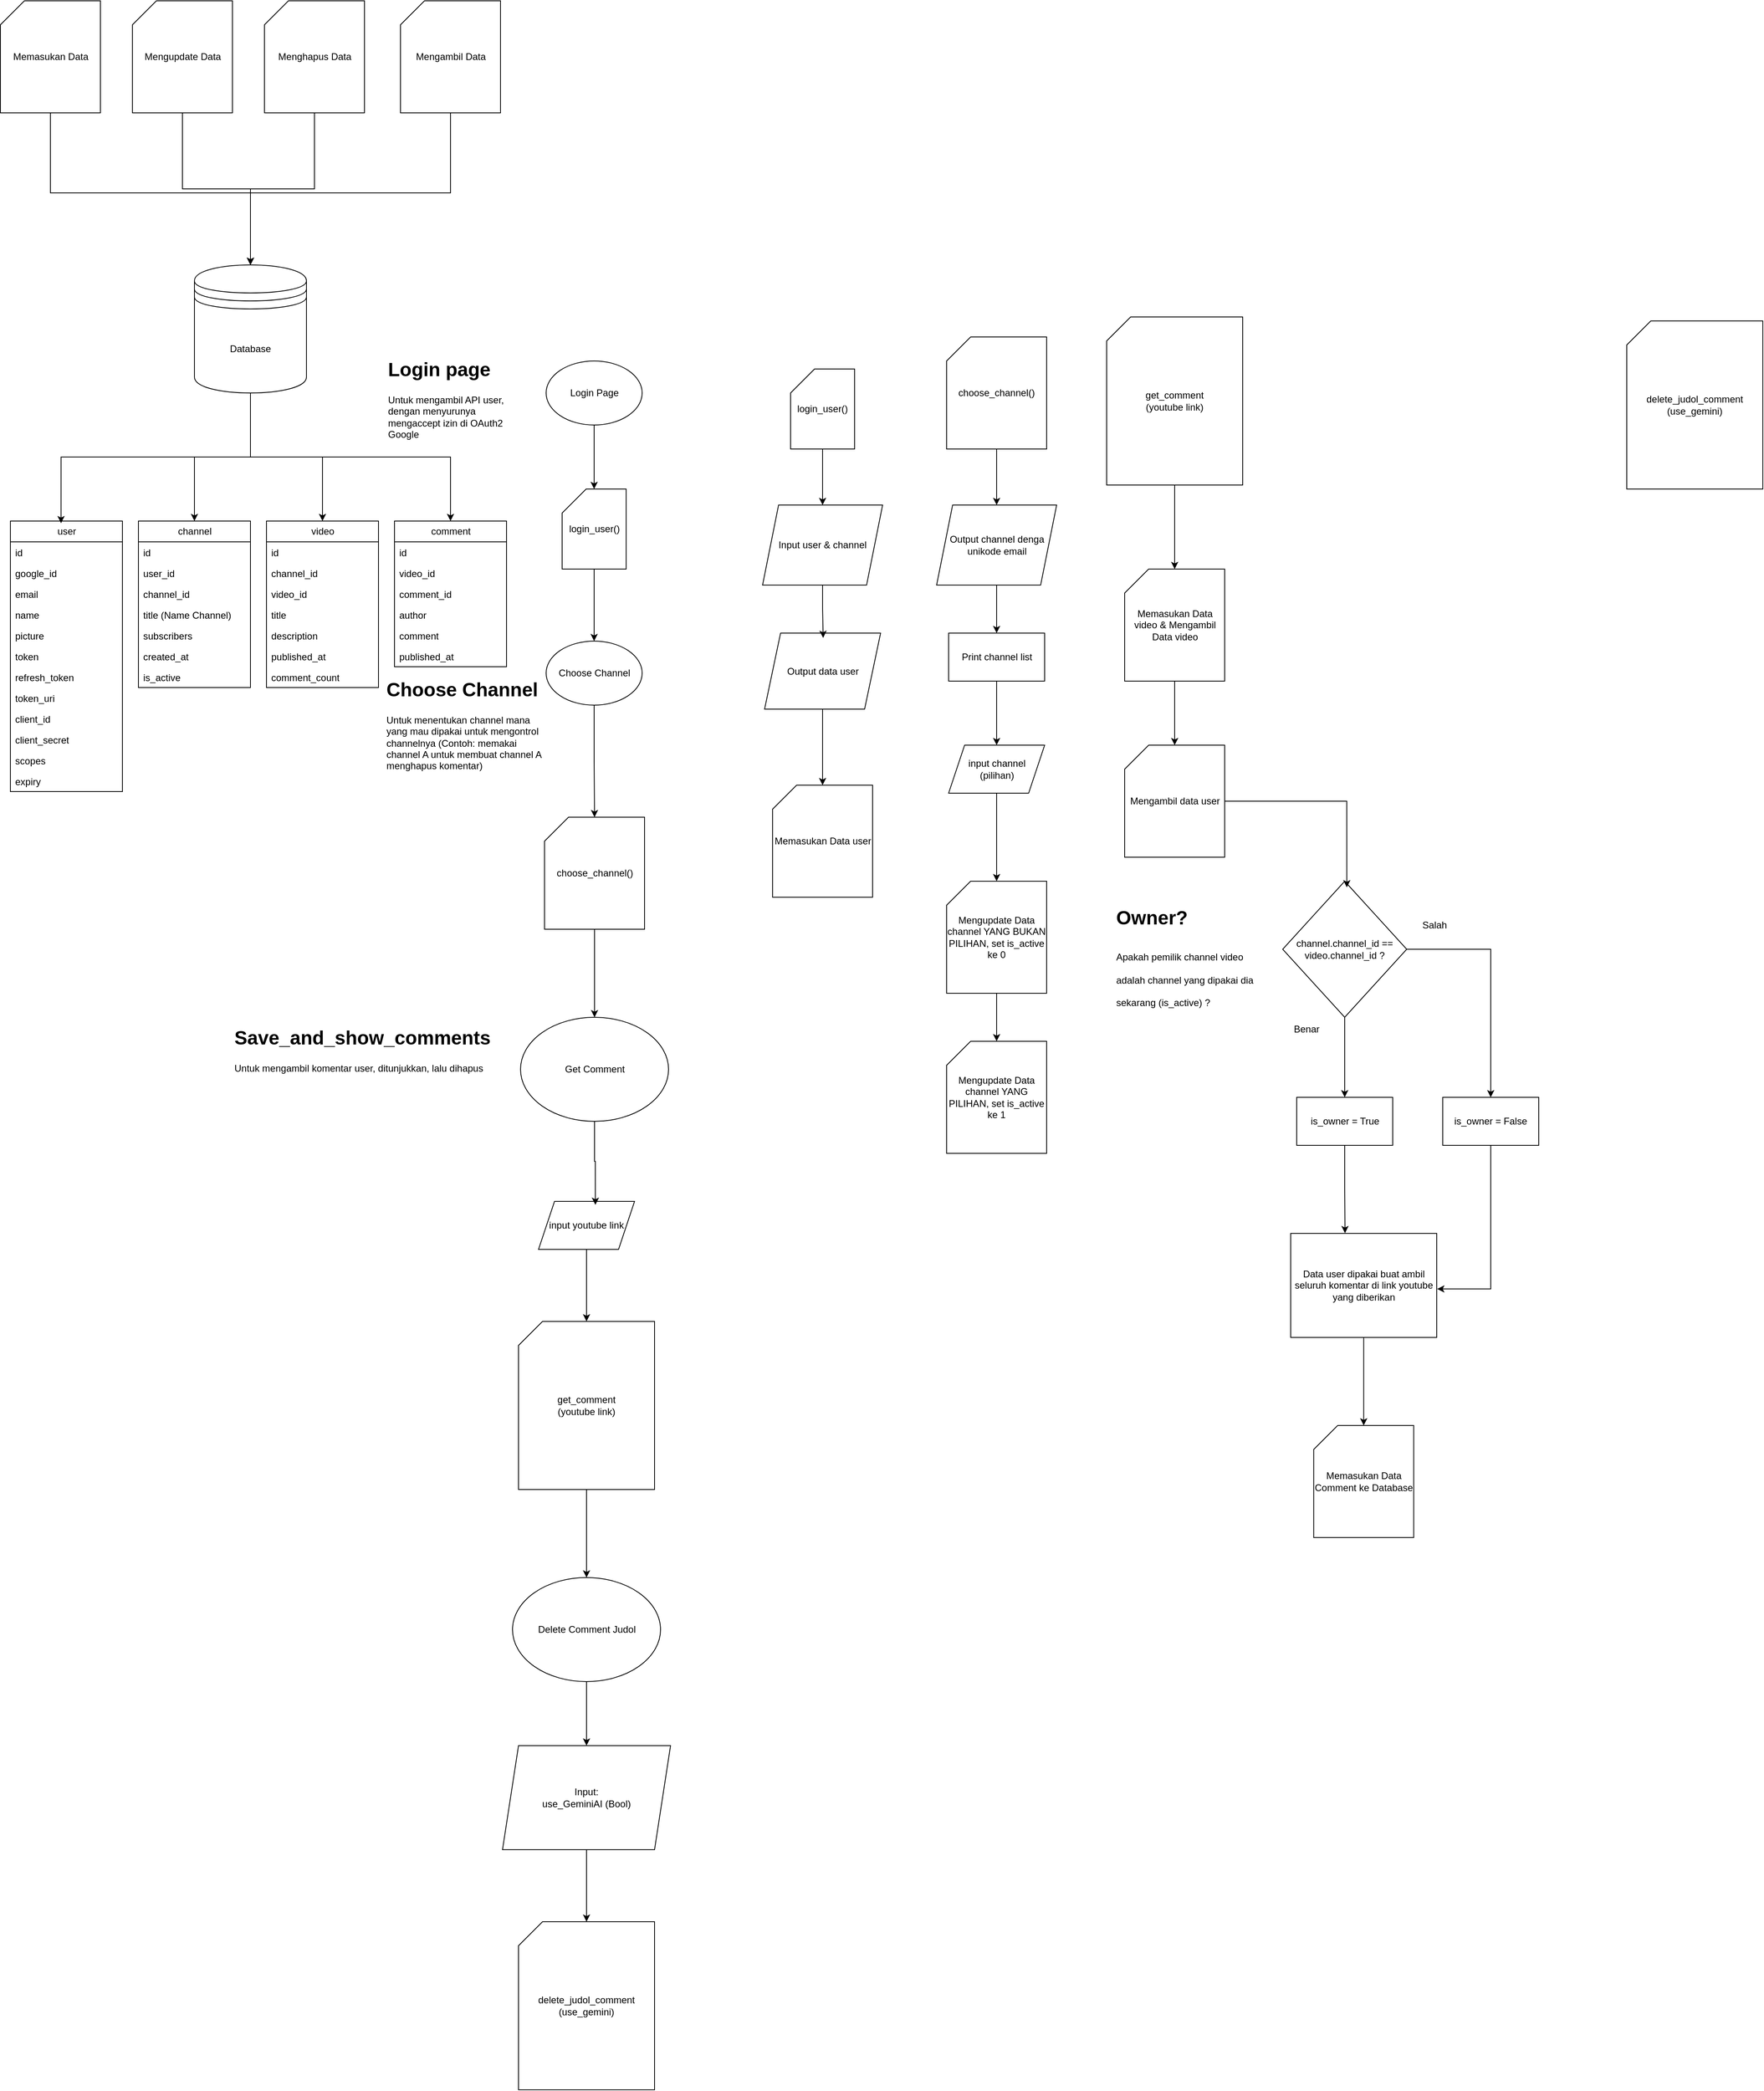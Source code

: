 <mxfile version="27.1.6">
  <diagram name="Page-1" id="75r0CHqdmpS8ziVCV765">
    <mxGraphModel dx="3593" dy="2168" grid="1" gridSize="10" guides="1" tooltips="1" connect="1" arrows="1" fold="1" page="1" pageScale="1" pageWidth="850" pageHeight="1100" math="0" shadow="0">
      <root>
        <mxCell id="0" />
        <mxCell id="1" parent="0" />
        <mxCell id="JXqW-oBA6LnlcBC6Squj-1" value="Login Page" style="ellipse;whiteSpace=wrap;html=1;" parent="1" vertex="1">
          <mxGeometry x="-270.5" y="-110" width="120" height="80" as="geometry" />
        </mxCell>
        <mxCell id="JXqW-oBA6LnlcBC6Squj-8" style="edgeStyle=orthogonalEdgeStyle;rounded=0;orthogonalLoop=1;jettySize=auto;html=1;" parent="1" source="JXqW-oBA6LnlcBC6Squj-3" target="JXqW-oBA6LnlcBC6Squj-7" edge="1">
          <mxGeometry relative="1" as="geometry" />
        </mxCell>
        <mxCell id="JXqW-oBA6LnlcBC6Squj-3" value="login_user()" style="shape=card;whiteSpace=wrap;html=1;" parent="1" vertex="1">
          <mxGeometry x="35" y="-100" width="80" height="100" as="geometry" />
        </mxCell>
        <mxCell id="JXqW-oBA6LnlcBC6Squj-15" style="edgeStyle=orthogonalEdgeStyle;rounded=0;orthogonalLoop=1;jettySize=auto;html=1;" parent="1" source="JXqW-oBA6LnlcBC6Squj-5" target="JXqW-oBA6LnlcBC6Squj-14" edge="1">
          <mxGeometry relative="1" as="geometry" />
        </mxCell>
        <mxCell id="JXqW-oBA6LnlcBC6Squj-5" value="Choose Channel" style="ellipse;whiteSpace=wrap;html=1;" parent="1" vertex="1">
          <mxGeometry x="-270.5" y="240" width="120" height="80" as="geometry" />
        </mxCell>
        <mxCell id="JXqW-oBA6LnlcBC6Squj-6" value="Get Comment" style="ellipse;whiteSpace=wrap;html=1;" parent="1" vertex="1">
          <mxGeometry x="-302.5" y="710" width="185" height="130" as="geometry" />
        </mxCell>
        <mxCell id="JXqW-oBA6LnlcBC6Squj-7" value="Input user &amp;amp; channel" style="shape=parallelogram;perimeter=parallelogramPerimeter;whiteSpace=wrap;html=1;fixedSize=1;" parent="1" vertex="1">
          <mxGeometry y="70" width="150" height="100" as="geometry" />
        </mxCell>
        <mxCell id="JXqW-oBA6LnlcBC6Squj-9" value="Output data user" style="shape=parallelogram;perimeter=parallelogramPerimeter;whiteSpace=wrap;html=1;fixedSize=1;" parent="1" vertex="1">
          <mxGeometry x="2.5" y="230" width="145" height="95" as="geometry" />
        </mxCell>
        <mxCell id="JXqW-oBA6LnlcBC6Squj-13" style="edgeStyle=orthogonalEdgeStyle;rounded=0;orthogonalLoop=1;jettySize=auto;html=1;entryX=0.5;entryY=0;entryDx=0;entryDy=0;" parent="1" source="JXqW-oBA6LnlcBC6Squj-11" target="JXqW-oBA6LnlcBC6Squj-5" edge="1">
          <mxGeometry relative="1" as="geometry" />
        </mxCell>
        <mxCell id="JXqW-oBA6LnlcBC6Squj-11" value="login_user()" style="shape=card;whiteSpace=wrap;html=1;" parent="1" vertex="1">
          <mxGeometry x="-250.5" y="50" width="80" height="100" as="geometry" />
        </mxCell>
        <mxCell id="JXqW-oBA6LnlcBC6Squj-12" style="edgeStyle=orthogonalEdgeStyle;rounded=0;orthogonalLoop=1;jettySize=auto;html=1;entryX=0.5;entryY=0;entryDx=0;entryDy=0;entryPerimeter=0;" parent="1" source="JXqW-oBA6LnlcBC6Squj-1" target="JXqW-oBA6LnlcBC6Squj-11" edge="1">
          <mxGeometry relative="1" as="geometry" />
        </mxCell>
        <mxCell id="JXqW-oBA6LnlcBC6Squj-16" style="edgeStyle=orthogonalEdgeStyle;rounded=0;orthogonalLoop=1;jettySize=auto;html=1;" parent="1" source="JXqW-oBA6LnlcBC6Squj-14" target="JXqW-oBA6LnlcBC6Squj-6" edge="1">
          <mxGeometry relative="1" as="geometry" />
        </mxCell>
        <mxCell id="JXqW-oBA6LnlcBC6Squj-14" value="choose_channel()" style="shape=card;whiteSpace=wrap;html=1;" parent="1" vertex="1">
          <mxGeometry x="-272.5" y="460" width="125" height="140" as="geometry" />
        </mxCell>
        <mxCell id="xB-aLpheTIVvpIYeBYx6-2" style="edgeStyle=orthogonalEdgeStyle;rounded=0;orthogonalLoop=1;jettySize=auto;html=1;" edge="1" parent="1" source="JXqW-oBA6LnlcBC6Squj-18" target="xB-aLpheTIVvpIYeBYx6-1">
          <mxGeometry relative="1" as="geometry" />
        </mxCell>
        <mxCell id="JXqW-oBA6LnlcBC6Squj-18" value="choose_channel()" style="shape=card;whiteSpace=wrap;html=1;" parent="1" vertex="1">
          <mxGeometry x="230" y="-140" width="125" height="140" as="geometry" />
        </mxCell>
        <mxCell id="JXqW-oBA6LnlcBC6Squj-63" style="edgeStyle=orthogonalEdgeStyle;rounded=0;orthogonalLoop=1;jettySize=auto;html=1;" parent="1" source="JXqW-oBA6LnlcBC6Squj-19" target="JXqW-oBA6LnlcBC6Squj-20" edge="1">
          <mxGeometry relative="1" as="geometry" />
        </mxCell>
        <mxCell id="JXqW-oBA6LnlcBC6Squj-65" style="edgeStyle=orthogonalEdgeStyle;rounded=0;orthogonalLoop=1;jettySize=auto;html=1;entryX=0.5;entryY=0;entryDx=0;entryDy=0;" parent="1" source="JXqW-oBA6LnlcBC6Squj-19" target="JXqW-oBA6LnlcBC6Squj-41" edge="1">
          <mxGeometry relative="1" as="geometry" />
        </mxCell>
        <mxCell id="JXqW-oBA6LnlcBC6Squj-66" style="edgeStyle=orthogonalEdgeStyle;rounded=0;orthogonalLoop=1;jettySize=auto;html=1;" parent="1" source="JXqW-oBA6LnlcBC6Squj-19" target="JXqW-oBA6LnlcBC6Squj-54" edge="1">
          <mxGeometry relative="1" as="geometry">
            <Array as="points">
              <mxPoint x="-640" y="10" />
              <mxPoint x="-390" y="10" />
            </Array>
          </mxGeometry>
        </mxCell>
        <mxCell id="JXqW-oBA6LnlcBC6Squj-19" value="Database" style="shape=datastore;whiteSpace=wrap;html=1;" parent="1" vertex="1">
          <mxGeometry x="-710" y="-230" width="140" height="160" as="geometry" />
        </mxCell>
        <mxCell id="JXqW-oBA6LnlcBC6Squj-20" value="channel" style="swimlane;fontStyle=0;childLayout=stackLayout;horizontal=1;startSize=26;fillColor=none;horizontalStack=0;resizeParent=1;resizeParentMax=0;resizeLast=0;collapsible=1;marginBottom=0;html=1;" parent="1" vertex="1">
          <mxGeometry x="-780" y="90" width="140" height="208" as="geometry" />
        </mxCell>
        <mxCell id="JXqW-oBA6LnlcBC6Squj-21" value="id" style="text;strokeColor=none;fillColor=none;align=left;verticalAlign=top;spacingLeft=4;spacingRight=4;overflow=hidden;rotatable=0;points=[[0,0.5],[1,0.5]];portConstraint=eastwest;whiteSpace=wrap;html=1;" parent="JXqW-oBA6LnlcBC6Squj-20" vertex="1">
          <mxGeometry y="26" width="140" height="26" as="geometry" />
        </mxCell>
        <mxCell id="JXqW-oBA6LnlcBC6Squj-22" value="user_id" style="text;strokeColor=none;fillColor=none;align=left;verticalAlign=top;spacingLeft=4;spacingRight=4;overflow=hidden;rotatable=0;points=[[0,0.5],[1,0.5]];portConstraint=eastwest;whiteSpace=wrap;html=1;" parent="JXqW-oBA6LnlcBC6Squj-20" vertex="1">
          <mxGeometry y="52" width="140" height="26" as="geometry" />
        </mxCell>
        <mxCell id="JXqW-oBA6LnlcBC6Squj-23" value="channel_id" style="text;strokeColor=none;fillColor=none;align=left;verticalAlign=top;spacingLeft=4;spacingRight=4;overflow=hidden;rotatable=0;points=[[0,0.5],[1,0.5]];portConstraint=eastwest;whiteSpace=wrap;html=1;" parent="JXqW-oBA6LnlcBC6Squj-20" vertex="1">
          <mxGeometry y="78" width="140" height="26" as="geometry" />
        </mxCell>
        <mxCell id="JXqW-oBA6LnlcBC6Squj-24" value="title (Name Channel)" style="text;strokeColor=none;fillColor=none;align=left;verticalAlign=top;spacingLeft=4;spacingRight=4;overflow=hidden;rotatable=0;points=[[0,0.5],[1,0.5]];portConstraint=eastwest;whiteSpace=wrap;html=1;" parent="JXqW-oBA6LnlcBC6Squj-20" vertex="1">
          <mxGeometry y="104" width="140" height="26" as="geometry" />
        </mxCell>
        <mxCell id="JXqW-oBA6LnlcBC6Squj-26" value="subscribers" style="text;strokeColor=none;fillColor=none;align=left;verticalAlign=top;spacingLeft=4;spacingRight=4;overflow=hidden;rotatable=0;points=[[0,0.5],[1,0.5]];portConstraint=eastwest;whiteSpace=wrap;html=1;" parent="JXqW-oBA6LnlcBC6Squj-20" vertex="1">
          <mxGeometry y="130" width="140" height="26" as="geometry" />
        </mxCell>
        <mxCell id="JXqW-oBA6LnlcBC6Squj-25" value="created_at" style="text;strokeColor=none;fillColor=none;align=left;verticalAlign=top;spacingLeft=4;spacingRight=4;overflow=hidden;rotatable=0;points=[[0,0.5],[1,0.5]];portConstraint=eastwest;whiteSpace=wrap;html=1;" parent="JXqW-oBA6LnlcBC6Squj-20" vertex="1">
          <mxGeometry y="156" width="140" height="26" as="geometry" />
        </mxCell>
        <mxCell id="JXqW-oBA6LnlcBC6Squj-27" value="is_active" style="text;strokeColor=none;fillColor=none;align=left;verticalAlign=top;spacingLeft=4;spacingRight=4;overflow=hidden;rotatable=0;points=[[0,0.5],[1,0.5]];portConstraint=eastwest;whiteSpace=wrap;html=1;" parent="JXqW-oBA6LnlcBC6Squj-20" vertex="1">
          <mxGeometry y="182" width="140" height="26" as="geometry" />
        </mxCell>
        <mxCell id="JXqW-oBA6LnlcBC6Squj-28" value="user" style="swimlane;fontStyle=0;childLayout=stackLayout;horizontal=1;startSize=26;fillColor=none;horizontalStack=0;resizeParent=1;resizeParentMax=0;resizeLast=0;collapsible=1;marginBottom=0;html=1;" parent="1" vertex="1">
          <mxGeometry x="-940" y="90" width="140" height="338" as="geometry" />
        </mxCell>
        <mxCell id="JXqW-oBA6LnlcBC6Squj-29" value="id" style="text;strokeColor=none;fillColor=none;align=left;verticalAlign=top;spacingLeft=4;spacingRight=4;overflow=hidden;rotatable=0;points=[[0,0.5],[1,0.5]];portConstraint=eastwest;whiteSpace=wrap;html=1;" parent="JXqW-oBA6LnlcBC6Squj-28" vertex="1">
          <mxGeometry y="26" width="140" height="26" as="geometry" />
        </mxCell>
        <mxCell id="JXqW-oBA6LnlcBC6Squj-30" value="google_id" style="text;strokeColor=none;fillColor=none;align=left;verticalAlign=top;spacingLeft=4;spacingRight=4;overflow=hidden;rotatable=0;points=[[0,0.5],[1,0.5]];portConstraint=eastwest;whiteSpace=wrap;html=1;" parent="JXqW-oBA6LnlcBC6Squj-28" vertex="1">
          <mxGeometry y="52" width="140" height="26" as="geometry" />
        </mxCell>
        <mxCell id="JXqW-oBA6LnlcBC6Squj-31" value="email" style="text;strokeColor=none;fillColor=none;align=left;verticalAlign=top;spacingLeft=4;spacingRight=4;overflow=hidden;rotatable=0;points=[[0,0.5],[1,0.5]];portConstraint=eastwest;whiteSpace=wrap;html=1;" parent="JXqW-oBA6LnlcBC6Squj-28" vertex="1">
          <mxGeometry y="78" width="140" height="26" as="geometry" />
        </mxCell>
        <mxCell id="JXqW-oBA6LnlcBC6Squj-32" value="name" style="text;strokeColor=none;fillColor=none;align=left;verticalAlign=top;spacingLeft=4;spacingRight=4;overflow=hidden;rotatable=0;points=[[0,0.5],[1,0.5]];portConstraint=eastwest;whiteSpace=wrap;html=1;" parent="JXqW-oBA6LnlcBC6Squj-28" vertex="1">
          <mxGeometry y="104" width="140" height="26" as="geometry" />
        </mxCell>
        <mxCell id="JXqW-oBA6LnlcBC6Squj-33" value="picture" style="text;strokeColor=none;fillColor=none;align=left;verticalAlign=top;spacingLeft=4;spacingRight=4;overflow=hidden;rotatable=0;points=[[0,0.5],[1,0.5]];portConstraint=eastwest;whiteSpace=wrap;html=1;" parent="JXqW-oBA6LnlcBC6Squj-28" vertex="1">
          <mxGeometry y="130" width="140" height="26" as="geometry" />
        </mxCell>
        <mxCell id="JXqW-oBA6LnlcBC6Squj-34" value="token" style="text;strokeColor=none;fillColor=none;align=left;verticalAlign=top;spacingLeft=4;spacingRight=4;overflow=hidden;rotatable=0;points=[[0,0.5],[1,0.5]];portConstraint=eastwest;whiteSpace=wrap;html=1;" parent="JXqW-oBA6LnlcBC6Squj-28" vertex="1">
          <mxGeometry y="156" width="140" height="26" as="geometry" />
        </mxCell>
        <mxCell id="JXqW-oBA6LnlcBC6Squj-38" value="refresh_token" style="text;strokeColor=none;fillColor=none;align=left;verticalAlign=top;spacingLeft=4;spacingRight=4;overflow=hidden;rotatable=0;points=[[0,0.5],[1,0.5]];portConstraint=eastwest;whiteSpace=wrap;html=1;" parent="JXqW-oBA6LnlcBC6Squj-28" vertex="1">
          <mxGeometry y="182" width="140" height="26" as="geometry" />
        </mxCell>
        <mxCell id="JXqW-oBA6LnlcBC6Squj-37" value="token_uri" style="text;strokeColor=none;fillColor=none;align=left;verticalAlign=top;spacingLeft=4;spacingRight=4;overflow=hidden;rotatable=0;points=[[0,0.5],[1,0.5]];portConstraint=eastwest;whiteSpace=wrap;html=1;" parent="JXqW-oBA6LnlcBC6Squj-28" vertex="1">
          <mxGeometry y="208" width="140" height="26" as="geometry" />
        </mxCell>
        <mxCell id="JXqW-oBA6LnlcBC6Squj-36" value="client_id" style="text;strokeColor=none;fillColor=none;align=left;verticalAlign=top;spacingLeft=4;spacingRight=4;overflow=hidden;rotatable=0;points=[[0,0.5],[1,0.5]];portConstraint=eastwest;whiteSpace=wrap;html=1;" parent="JXqW-oBA6LnlcBC6Squj-28" vertex="1">
          <mxGeometry y="234" width="140" height="26" as="geometry" />
        </mxCell>
        <mxCell id="JXqW-oBA6LnlcBC6Squj-40" value="client_secret" style="text;strokeColor=none;fillColor=none;align=left;verticalAlign=top;spacingLeft=4;spacingRight=4;overflow=hidden;rotatable=0;points=[[0,0.5],[1,0.5]];portConstraint=eastwest;whiteSpace=wrap;html=1;" parent="JXqW-oBA6LnlcBC6Squj-28" vertex="1">
          <mxGeometry y="260" width="140" height="26" as="geometry" />
        </mxCell>
        <mxCell id="JXqW-oBA6LnlcBC6Squj-35" value="scopes" style="text;strokeColor=none;fillColor=none;align=left;verticalAlign=top;spacingLeft=4;spacingRight=4;overflow=hidden;rotatable=0;points=[[0,0.5],[1,0.5]];portConstraint=eastwest;whiteSpace=wrap;html=1;" parent="JXqW-oBA6LnlcBC6Squj-28" vertex="1">
          <mxGeometry y="286" width="140" height="26" as="geometry" />
        </mxCell>
        <mxCell id="JXqW-oBA6LnlcBC6Squj-39" value="expiry" style="text;strokeColor=none;fillColor=none;align=left;verticalAlign=top;spacingLeft=4;spacingRight=4;overflow=hidden;rotatable=0;points=[[0,0.5],[1,0.5]];portConstraint=eastwest;whiteSpace=wrap;html=1;" parent="JXqW-oBA6LnlcBC6Squj-28" vertex="1">
          <mxGeometry y="312" width="140" height="26" as="geometry" />
        </mxCell>
        <mxCell id="JXqW-oBA6LnlcBC6Squj-41" value="video" style="swimlane;fontStyle=0;childLayout=stackLayout;horizontal=1;startSize=26;fillColor=none;horizontalStack=0;resizeParent=1;resizeParentMax=0;resizeLast=0;collapsible=1;marginBottom=0;html=1;" parent="1" vertex="1">
          <mxGeometry x="-620" y="90" width="140" height="208" as="geometry" />
        </mxCell>
        <mxCell id="JXqW-oBA6LnlcBC6Squj-42" value="id" style="text;strokeColor=none;fillColor=none;align=left;verticalAlign=top;spacingLeft=4;spacingRight=4;overflow=hidden;rotatable=0;points=[[0,0.5],[1,0.5]];portConstraint=eastwest;whiteSpace=wrap;html=1;" parent="JXqW-oBA6LnlcBC6Squj-41" vertex="1">
          <mxGeometry y="26" width="140" height="26" as="geometry" />
        </mxCell>
        <mxCell id="JXqW-oBA6LnlcBC6Squj-43" value="channel_id" style="text;strokeColor=none;fillColor=none;align=left;verticalAlign=top;spacingLeft=4;spacingRight=4;overflow=hidden;rotatable=0;points=[[0,0.5],[1,0.5]];portConstraint=eastwest;whiteSpace=wrap;html=1;" parent="JXqW-oBA6LnlcBC6Squj-41" vertex="1">
          <mxGeometry y="52" width="140" height="26" as="geometry" />
        </mxCell>
        <mxCell id="JXqW-oBA6LnlcBC6Squj-44" value="video_id" style="text;strokeColor=none;fillColor=none;align=left;verticalAlign=top;spacingLeft=4;spacingRight=4;overflow=hidden;rotatable=0;points=[[0,0.5],[1,0.5]];portConstraint=eastwest;whiteSpace=wrap;html=1;" parent="JXqW-oBA6LnlcBC6Squj-41" vertex="1">
          <mxGeometry y="78" width="140" height="26" as="geometry" />
        </mxCell>
        <mxCell id="JXqW-oBA6LnlcBC6Squj-45" value="title" style="text;strokeColor=none;fillColor=none;align=left;verticalAlign=top;spacingLeft=4;spacingRight=4;overflow=hidden;rotatable=0;points=[[0,0.5],[1,0.5]];portConstraint=eastwest;whiteSpace=wrap;html=1;" parent="JXqW-oBA6LnlcBC6Squj-41" vertex="1">
          <mxGeometry y="104" width="140" height="26" as="geometry" />
        </mxCell>
        <mxCell id="JXqW-oBA6LnlcBC6Squj-46" value="description" style="text;strokeColor=none;fillColor=none;align=left;verticalAlign=top;spacingLeft=4;spacingRight=4;overflow=hidden;rotatable=0;points=[[0,0.5],[1,0.5]];portConstraint=eastwest;whiteSpace=wrap;html=1;" parent="JXqW-oBA6LnlcBC6Squj-41" vertex="1">
          <mxGeometry y="130" width="140" height="26" as="geometry" />
        </mxCell>
        <mxCell id="JXqW-oBA6LnlcBC6Squj-47" value="published_at" style="text;strokeColor=none;fillColor=none;align=left;verticalAlign=top;spacingLeft=4;spacingRight=4;overflow=hidden;rotatable=0;points=[[0,0.5],[1,0.5]];portConstraint=eastwest;whiteSpace=wrap;html=1;" parent="JXqW-oBA6LnlcBC6Squj-41" vertex="1">
          <mxGeometry y="156" width="140" height="26" as="geometry" />
        </mxCell>
        <mxCell id="JXqW-oBA6LnlcBC6Squj-48" value="comment_count" style="text;strokeColor=none;fillColor=none;align=left;verticalAlign=top;spacingLeft=4;spacingRight=4;overflow=hidden;rotatable=0;points=[[0,0.5],[1,0.5]];portConstraint=eastwest;whiteSpace=wrap;html=1;" parent="JXqW-oBA6LnlcBC6Squj-41" vertex="1">
          <mxGeometry y="182" width="140" height="26" as="geometry" />
        </mxCell>
        <mxCell id="JXqW-oBA6LnlcBC6Squj-54" value="comment" style="swimlane;fontStyle=0;childLayout=stackLayout;horizontal=1;startSize=26;fillColor=none;horizontalStack=0;resizeParent=1;resizeParentMax=0;resizeLast=0;collapsible=1;marginBottom=0;html=1;" parent="1" vertex="1">
          <mxGeometry x="-460" y="90" width="140" height="182" as="geometry" />
        </mxCell>
        <mxCell id="JXqW-oBA6LnlcBC6Squj-55" value="id" style="text;strokeColor=none;fillColor=none;align=left;verticalAlign=top;spacingLeft=4;spacingRight=4;overflow=hidden;rotatable=0;points=[[0,0.5],[1,0.5]];portConstraint=eastwest;whiteSpace=wrap;html=1;" parent="JXqW-oBA6LnlcBC6Squj-54" vertex="1">
          <mxGeometry y="26" width="140" height="26" as="geometry" />
        </mxCell>
        <mxCell id="JXqW-oBA6LnlcBC6Squj-56" value="video_id" style="text;strokeColor=none;fillColor=none;align=left;verticalAlign=top;spacingLeft=4;spacingRight=4;overflow=hidden;rotatable=0;points=[[0,0.5],[1,0.5]];portConstraint=eastwest;whiteSpace=wrap;html=1;" parent="JXqW-oBA6LnlcBC6Squj-54" vertex="1">
          <mxGeometry y="52" width="140" height="26" as="geometry" />
        </mxCell>
        <mxCell id="JXqW-oBA6LnlcBC6Squj-57" value="comment_id" style="text;strokeColor=none;fillColor=none;align=left;verticalAlign=top;spacingLeft=4;spacingRight=4;overflow=hidden;rotatable=0;points=[[0,0.5],[1,0.5]];portConstraint=eastwest;whiteSpace=wrap;html=1;" parent="JXqW-oBA6LnlcBC6Squj-54" vertex="1">
          <mxGeometry y="78" width="140" height="26" as="geometry" />
        </mxCell>
        <mxCell id="JXqW-oBA6LnlcBC6Squj-58" value="author" style="text;strokeColor=none;fillColor=none;align=left;verticalAlign=top;spacingLeft=4;spacingRight=4;overflow=hidden;rotatable=0;points=[[0,0.5],[1,0.5]];portConstraint=eastwest;whiteSpace=wrap;html=1;" parent="JXqW-oBA6LnlcBC6Squj-54" vertex="1">
          <mxGeometry y="104" width="140" height="26" as="geometry" />
        </mxCell>
        <mxCell id="JXqW-oBA6LnlcBC6Squj-59" value="comment" style="text;strokeColor=none;fillColor=none;align=left;verticalAlign=top;spacingLeft=4;spacingRight=4;overflow=hidden;rotatable=0;points=[[0,0.5],[1,0.5]];portConstraint=eastwest;whiteSpace=wrap;html=1;" parent="JXqW-oBA6LnlcBC6Squj-54" vertex="1">
          <mxGeometry y="130" width="140" height="26" as="geometry" />
        </mxCell>
        <mxCell id="JXqW-oBA6LnlcBC6Squj-60" value="published_at" style="text;strokeColor=none;fillColor=none;align=left;verticalAlign=top;spacingLeft=4;spacingRight=4;overflow=hidden;rotatable=0;points=[[0,0.5],[1,0.5]];portConstraint=eastwest;whiteSpace=wrap;html=1;" parent="JXqW-oBA6LnlcBC6Squj-54" vertex="1">
          <mxGeometry y="156" width="140" height="26" as="geometry" />
        </mxCell>
        <mxCell id="JXqW-oBA6LnlcBC6Squj-64" style="edgeStyle=orthogonalEdgeStyle;rounded=0;orthogonalLoop=1;jettySize=auto;html=1;entryX=0.452;entryY=0.008;entryDx=0;entryDy=0;entryPerimeter=0;" parent="1" source="JXqW-oBA6LnlcBC6Squj-19" target="JXqW-oBA6LnlcBC6Squj-28" edge="1">
          <mxGeometry relative="1" as="geometry">
            <Array as="points">
              <mxPoint x="-640" y="10" />
              <mxPoint x="-877" y="10" />
            </Array>
          </mxGeometry>
        </mxCell>
        <mxCell id="JXqW-oBA6LnlcBC6Squj-82" style="edgeStyle=orthogonalEdgeStyle;rounded=0;orthogonalLoop=1;jettySize=auto;html=1;entryX=0.5;entryY=0;entryDx=0;entryDy=0;" parent="1" source="JXqW-oBA6LnlcBC6Squj-67" target="JXqW-oBA6LnlcBC6Squj-19" edge="1">
          <mxGeometry relative="1" as="geometry">
            <Array as="points">
              <mxPoint x="-890" y="-320" />
              <mxPoint x="-640" y="-320" />
            </Array>
          </mxGeometry>
        </mxCell>
        <mxCell id="JXqW-oBA6LnlcBC6Squj-67" value="Memasukan Data" style="shape=card;whiteSpace=wrap;html=1;" parent="1" vertex="1">
          <mxGeometry x="-952.5" y="-560" width="125" height="140" as="geometry" />
        </mxCell>
        <mxCell id="JXqW-oBA6LnlcBC6Squj-69" value="Memasukan Data user" style="shape=card;whiteSpace=wrap;html=1;" parent="1" vertex="1">
          <mxGeometry x="12.5" y="420" width="125" height="140" as="geometry" />
        </mxCell>
        <mxCell id="JXqW-oBA6LnlcBC6Squj-70" style="edgeStyle=orthogonalEdgeStyle;rounded=0;orthogonalLoop=1;jettySize=auto;html=1;entryX=0.505;entryY=0.063;entryDx=0;entryDy=0;entryPerimeter=0;" parent="1" source="JXqW-oBA6LnlcBC6Squj-7" target="JXqW-oBA6LnlcBC6Squj-9" edge="1">
          <mxGeometry relative="1" as="geometry" />
        </mxCell>
        <mxCell id="JXqW-oBA6LnlcBC6Squj-71" style="edgeStyle=orthogonalEdgeStyle;rounded=0;orthogonalLoop=1;jettySize=auto;html=1;entryX=0.5;entryY=0;entryDx=0;entryDy=0;entryPerimeter=0;" parent="1" source="JXqW-oBA6LnlcBC6Squj-9" target="JXqW-oBA6LnlcBC6Squj-69" edge="1">
          <mxGeometry relative="1" as="geometry" />
        </mxCell>
        <mxCell id="JXqW-oBA6LnlcBC6Squj-80" style="edgeStyle=orthogonalEdgeStyle;rounded=0;orthogonalLoop=1;jettySize=auto;html=1;" parent="1" source="JXqW-oBA6LnlcBC6Squj-72" target="JXqW-oBA6LnlcBC6Squj-19" edge="1">
          <mxGeometry relative="1" as="geometry" />
        </mxCell>
        <mxCell id="JXqW-oBA6LnlcBC6Squj-72" value="Mengupdate Data" style="shape=card;whiteSpace=wrap;html=1;" parent="1" vertex="1">
          <mxGeometry x="-787.5" y="-560" width="125" height="140" as="geometry" />
        </mxCell>
        <mxCell id="JXqW-oBA6LnlcBC6Squj-83" style="edgeStyle=orthogonalEdgeStyle;rounded=0;orthogonalLoop=1;jettySize=auto;html=1;entryX=0.5;entryY=0;entryDx=0;entryDy=0;" parent="1" source="JXqW-oBA6LnlcBC6Squj-73" target="JXqW-oBA6LnlcBC6Squj-19" edge="1">
          <mxGeometry relative="1" as="geometry" />
        </mxCell>
        <mxCell id="JXqW-oBA6LnlcBC6Squj-73" value="Menghapus Data" style="shape=card;whiteSpace=wrap;html=1;" parent="1" vertex="1">
          <mxGeometry x="-622.5" y="-560" width="125" height="140" as="geometry" />
        </mxCell>
        <mxCell id="JXqW-oBA6LnlcBC6Squj-84" style="edgeStyle=orthogonalEdgeStyle;rounded=0;orthogonalLoop=1;jettySize=auto;html=1;entryX=0.5;entryY=0;entryDx=0;entryDy=0;" parent="1" source="JXqW-oBA6LnlcBC6Squj-74" target="JXqW-oBA6LnlcBC6Squj-19" edge="1">
          <mxGeometry relative="1" as="geometry">
            <Array as="points">
              <mxPoint x="-390" y="-320" />
              <mxPoint x="-640" y="-320" />
            </Array>
          </mxGeometry>
        </mxCell>
        <mxCell id="JXqW-oBA6LnlcBC6Squj-74" value="Mengambil Data" style="shape=card;whiteSpace=wrap;html=1;" parent="1" vertex="1">
          <mxGeometry x="-452.5" y="-560" width="125" height="140" as="geometry" />
        </mxCell>
        <mxCell id="xB-aLpheTIVvpIYeBYx6-4" style="edgeStyle=orthogonalEdgeStyle;rounded=0;orthogonalLoop=1;jettySize=auto;html=1;" edge="1" parent="1" source="xB-aLpheTIVvpIYeBYx6-1" target="xB-aLpheTIVvpIYeBYx6-3">
          <mxGeometry relative="1" as="geometry" />
        </mxCell>
        <mxCell id="xB-aLpheTIVvpIYeBYx6-1" value="Output channel denga&lt;div&gt;unikode email&lt;/div&gt;" style="shape=parallelogram;perimeter=parallelogramPerimeter;whiteSpace=wrap;html=1;fixedSize=1;" vertex="1" parent="1">
          <mxGeometry x="217.5" y="70" width="150" height="100" as="geometry" />
        </mxCell>
        <mxCell id="xB-aLpheTIVvpIYeBYx6-7" style="edgeStyle=orthogonalEdgeStyle;rounded=0;orthogonalLoop=1;jettySize=auto;html=1;" edge="1" parent="1" source="xB-aLpheTIVvpIYeBYx6-3" target="xB-aLpheTIVvpIYeBYx6-6">
          <mxGeometry relative="1" as="geometry" />
        </mxCell>
        <mxCell id="xB-aLpheTIVvpIYeBYx6-3" value="Print channel list" style="rounded=0;whiteSpace=wrap;html=1;" vertex="1" parent="1">
          <mxGeometry x="232.5" y="230" width="120" height="60" as="geometry" />
        </mxCell>
        <mxCell id="xB-aLpheTIVvpIYeBYx6-11" style="edgeStyle=orthogonalEdgeStyle;rounded=0;orthogonalLoop=1;jettySize=auto;html=1;" edge="1" parent="1" source="xB-aLpheTIVvpIYeBYx6-6" target="xB-aLpheTIVvpIYeBYx6-10">
          <mxGeometry relative="1" as="geometry" />
        </mxCell>
        <mxCell id="xB-aLpheTIVvpIYeBYx6-6" value="input channel&lt;div&gt;(pilihan)&lt;/div&gt;" style="shape=parallelogram;perimeter=parallelogramPerimeter;whiteSpace=wrap;html=1;fixedSize=1;" vertex="1" parent="1">
          <mxGeometry x="232.5" y="370" width="120" height="60" as="geometry" />
        </mxCell>
        <mxCell id="xB-aLpheTIVvpIYeBYx6-10" value="Mengupdate Data channel YANG BUKAN PILIHAN, set is_active ke 0" style="shape=card;whiteSpace=wrap;html=1;" vertex="1" parent="1">
          <mxGeometry x="230" y="540" width="125" height="140" as="geometry" />
        </mxCell>
        <mxCell id="xB-aLpheTIVvpIYeBYx6-12" value="Mengupdate Data channel YANG PILIHAN, set is_active ke 1" style="shape=card;whiteSpace=wrap;html=1;" vertex="1" parent="1">
          <mxGeometry x="230" y="740" width="125" height="140" as="geometry" />
        </mxCell>
        <mxCell id="xB-aLpheTIVvpIYeBYx6-13" style="edgeStyle=orthogonalEdgeStyle;rounded=0;orthogonalLoop=1;jettySize=auto;html=1;entryX=0.5;entryY=0;entryDx=0;entryDy=0;entryPerimeter=0;" edge="1" parent="1" source="xB-aLpheTIVvpIYeBYx6-10" target="xB-aLpheTIVvpIYeBYx6-12">
          <mxGeometry relative="1" as="geometry" />
        </mxCell>
        <mxCell id="xB-aLpheTIVvpIYeBYx6-14" value="&lt;h1 style=&quot;margin-top: 0px;&quot;&gt;Login page&lt;/h1&gt;&lt;div&gt;Untuk mengambil API user, dengan menyurunya mengaccept izin di OAuth2 Google&lt;/div&gt;" style="text;html=1;whiteSpace=wrap;overflow=hidden;rounded=0;" vertex="1" parent="1">
          <mxGeometry x="-470" y="-120" width="180" height="120" as="geometry" />
        </mxCell>
        <mxCell id="xB-aLpheTIVvpIYeBYx6-15" value="&lt;h1 style=&quot;margin-top: 0px;&quot;&gt;Choose Channel&lt;/h1&gt;&lt;div&gt;Untuk menentukan channel mana yang mau dipakai untuk mengontrol channelnya (Contoh: memakai channel A untuk membuat channel A menghapus komentar)&lt;/div&gt;" style="text;html=1;whiteSpace=wrap;overflow=hidden;rounded=0;" vertex="1" parent="1">
          <mxGeometry x="-472.5" y="280" width="200" height="120" as="geometry" />
        </mxCell>
        <mxCell id="xB-aLpheTIVvpIYeBYx6-22" style="edgeStyle=orthogonalEdgeStyle;rounded=0;orthogonalLoop=1;jettySize=auto;html=1;" edge="1" parent="1" source="xB-aLpheTIVvpIYeBYx6-17" target="xB-aLpheTIVvpIYeBYx6-21">
          <mxGeometry relative="1" as="geometry" />
        </mxCell>
        <mxCell id="xB-aLpheTIVvpIYeBYx6-17" value="input youtube link" style="shape=parallelogram;perimeter=parallelogramPerimeter;whiteSpace=wrap;html=1;fixedSize=1;" vertex="1" parent="1">
          <mxGeometry x="-280" y="940" width="120" height="60" as="geometry" />
        </mxCell>
        <mxCell id="xB-aLpheTIVvpIYeBYx6-18" style="edgeStyle=orthogonalEdgeStyle;rounded=0;orthogonalLoop=1;jettySize=auto;html=1;entryX=0.592;entryY=0.072;entryDx=0;entryDy=0;entryPerimeter=0;" edge="1" parent="1" source="JXqW-oBA6LnlcBC6Squj-6" target="xB-aLpheTIVvpIYeBYx6-17">
          <mxGeometry relative="1" as="geometry" />
        </mxCell>
        <mxCell id="xB-aLpheTIVvpIYeBYx6-19" value="&lt;h1 style=&quot;margin-top: 0px;&quot;&gt;Save_and_show_comments&lt;/h1&gt;&lt;div&gt;Untuk mengambil komentar user, ditunjukkan, lalu dihapus&lt;/div&gt;" style="text;html=1;whiteSpace=wrap;overflow=hidden;rounded=0;" vertex="1" parent="1">
          <mxGeometry x="-662.5" y="715" width="340" height="120" as="geometry" />
        </mxCell>
        <mxCell id="xB-aLpheTIVvpIYeBYx6-50" style="edgeStyle=orthogonalEdgeStyle;rounded=0;orthogonalLoop=1;jettySize=auto;html=1;entryX=0.5;entryY=0;entryDx=0;entryDy=0;" edge="1" parent="1" source="xB-aLpheTIVvpIYeBYx6-21" target="xB-aLpheTIVvpIYeBYx6-49">
          <mxGeometry relative="1" as="geometry" />
        </mxCell>
        <mxCell id="xB-aLpheTIVvpIYeBYx6-21" value="get_comment&lt;div&gt;(youtube link)&lt;/div&gt;" style="shape=card;whiteSpace=wrap;html=1;" vertex="1" parent="1">
          <mxGeometry x="-305" y="1090" width="170" height="210" as="geometry" />
        </mxCell>
        <mxCell id="xB-aLpheTIVvpIYeBYx6-27" style="edgeStyle=orthogonalEdgeStyle;rounded=0;orthogonalLoop=1;jettySize=auto;html=1;" edge="1" parent="1" source="xB-aLpheTIVvpIYeBYx6-24" target="xB-aLpheTIVvpIYeBYx6-25">
          <mxGeometry relative="1" as="geometry" />
        </mxCell>
        <mxCell id="xB-aLpheTIVvpIYeBYx6-24" value="get_comment&lt;div&gt;(youtube link)&lt;/div&gt;" style="shape=card;whiteSpace=wrap;html=1;" vertex="1" parent="1">
          <mxGeometry x="430" y="-165" width="170" height="210" as="geometry" />
        </mxCell>
        <mxCell id="xB-aLpheTIVvpIYeBYx6-25" value="Memasukan Data video &amp;amp; Mengambil Data video" style="shape=card;whiteSpace=wrap;html=1;" vertex="1" parent="1">
          <mxGeometry x="452.5" y="150" width="125" height="140" as="geometry" />
        </mxCell>
        <mxCell id="xB-aLpheTIVvpIYeBYx6-30" value="Mengambil data user" style="shape=card;whiteSpace=wrap;html=1;" vertex="1" parent="1">
          <mxGeometry x="452.5" y="370" width="125" height="140" as="geometry" />
        </mxCell>
        <mxCell id="xB-aLpheTIVvpIYeBYx6-31" style="edgeStyle=orthogonalEdgeStyle;rounded=0;orthogonalLoop=1;jettySize=auto;html=1;entryX=0.5;entryY=0;entryDx=0;entryDy=0;entryPerimeter=0;" edge="1" parent="1" source="xB-aLpheTIVvpIYeBYx6-25" target="xB-aLpheTIVvpIYeBYx6-30">
          <mxGeometry relative="1" as="geometry" />
        </mxCell>
        <mxCell id="xB-aLpheTIVvpIYeBYx6-37" style="edgeStyle=orthogonalEdgeStyle;rounded=0;orthogonalLoop=1;jettySize=auto;html=1;entryX=0.5;entryY=0;entryDx=0;entryDy=0;" edge="1" parent="1" source="xB-aLpheTIVvpIYeBYx6-32" target="xB-aLpheTIVvpIYeBYx6-35">
          <mxGeometry relative="1" as="geometry" />
        </mxCell>
        <mxCell id="xB-aLpheTIVvpIYeBYx6-40" style="edgeStyle=orthogonalEdgeStyle;rounded=0;orthogonalLoop=1;jettySize=auto;html=1;entryX=0.5;entryY=0;entryDx=0;entryDy=0;" edge="1" parent="1" source="xB-aLpheTIVvpIYeBYx6-32" target="xB-aLpheTIVvpIYeBYx6-36">
          <mxGeometry relative="1" as="geometry" />
        </mxCell>
        <mxCell id="xB-aLpheTIVvpIYeBYx6-32" value="channel.channel_id == video.channel_id ?" style="rhombus;whiteSpace=wrap;html=1;" vertex="1" parent="1">
          <mxGeometry x="650" y="540" width="155" height="170" as="geometry" />
        </mxCell>
        <mxCell id="xB-aLpheTIVvpIYeBYx6-33" value="&lt;h1 style=&quot;margin-top: 0px;&quot;&gt;&lt;span style=&quot;background-color: transparent; color: light-dark(rgb(0, 0, 0), rgb(255, 255, 255));&quot;&gt;Owner?&lt;/span&gt;&lt;/h1&gt;&lt;h1 style=&quot;margin-top: 0px;&quot;&gt;&lt;span style=&quot;font-size: 12px; font-weight: 400;&quot;&gt;Apakah pemilik channel video adalah channel yang dipakai dia sekarang (is_active) ?&lt;/span&gt;&lt;/h1&gt;" style="text;html=1;whiteSpace=wrap;overflow=hidden;rounded=0;" vertex="1" parent="1">
          <mxGeometry x="440" y="565" width="180" height="155" as="geometry" />
        </mxCell>
        <mxCell id="xB-aLpheTIVvpIYeBYx6-34" style="edgeStyle=orthogonalEdgeStyle;rounded=0;orthogonalLoop=1;jettySize=auto;html=1;entryX=0.517;entryY=0.045;entryDx=0;entryDy=0;entryPerimeter=0;" edge="1" parent="1" source="xB-aLpheTIVvpIYeBYx6-30" target="xB-aLpheTIVvpIYeBYx6-32">
          <mxGeometry relative="1" as="geometry" />
        </mxCell>
        <mxCell id="xB-aLpheTIVvpIYeBYx6-35" value="is_owner = True" style="rounded=0;whiteSpace=wrap;html=1;" vertex="1" parent="1">
          <mxGeometry x="667.5" y="810" width="120" height="60" as="geometry" />
        </mxCell>
        <mxCell id="xB-aLpheTIVvpIYeBYx6-36" value="is_owner = False" style="rounded=0;whiteSpace=wrap;html=1;" vertex="1" parent="1">
          <mxGeometry x="850" y="810" width="120" height="60" as="geometry" />
        </mxCell>
        <mxCell id="xB-aLpheTIVvpIYeBYx6-38" value="Benar" style="text;html=1;align=center;verticalAlign=middle;whiteSpace=wrap;rounded=0;" vertex="1" parent="1">
          <mxGeometry x="650" y="710" width="60" height="30" as="geometry" />
        </mxCell>
        <mxCell id="xB-aLpheTIVvpIYeBYx6-39" value="Salah" style="text;html=1;align=center;verticalAlign=middle;whiteSpace=wrap;rounded=0;" vertex="1" parent="1">
          <mxGeometry x="810" y="580" width="60" height="30" as="geometry" />
        </mxCell>
        <mxCell id="xB-aLpheTIVvpIYeBYx6-42" value="Data user dipakai buat ambil seluruh komentar di link youtube yang diberikan" style="rounded=0;whiteSpace=wrap;html=1;" vertex="1" parent="1">
          <mxGeometry x="660" y="980" width="182.5" height="130" as="geometry" />
        </mxCell>
        <mxCell id="xB-aLpheTIVvpIYeBYx6-43" style="edgeStyle=orthogonalEdgeStyle;rounded=0;orthogonalLoop=1;jettySize=auto;html=1;entryX=0.372;entryY=-0.002;entryDx=0;entryDy=0;entryPerimeter=0;" edge="1" parent="1" source="xB-aLpheTIVvpIYeBYx6-35" target="xB-aLpheTIVvpIYeBYx6-42">
          <mxGeometry relative="1" as="geometry" />
        </mxCell>
        <mxCell id="xB-aLpheTIVvpIYeBYx6-44" style="edgeStyle=orthogonalEdgeStyle;rounded=0;orthogonalLoop=1;jettySize=auto;html=1;entryX=1.003;entryY=0.534;entryDx=0;entryDy=0;entryPerimeter=0;" edge="1" parent="1" source="xB-aLpheTIVvpIYeBYx6-36" target="xB-aLpheTIVvpIYeBYx6-42">
          <mxGeometry relative="1" as="geometry">
            <Array as="points">
              <mxPoint x="910" y="1049" />
            </Array>
          </mxGeometry>
        </mxCell>
        <mxCell id="xB-aLpheTIVvpIYeBYx6-47" value="Memasukan Data Comment ke Database" style="shape=card;whiteSpace=wrap;html=1;" vertex="1" parent="1">
          <mxGeometry x="688.75" y="1220" width="125" height="140" as="geometry" />
        </mxCell>
        <mxCell id="xB-aLpheTIVvpIYeBYx6-48" style="edgeStyle=orthogonalEdgeStyle;rounded=0;orthogonalLoop=1;jettySize=auto;html=1;entryX=0.5;entryY=0;entryDx=0;entryDy=0;entryPerimeter=0;" edge="1" parent="1" source="xB-aLpheTIVvpIYeBYx6-42" target="xB-aLpheTIVvpIYeBYx6-47">
          <mxGeometry relative="1" as="geometry" />
        </mxCell>
        <mxCell id="xB-aLpheTIVvpIYeBYx6-52" style="edgeStyle=orthogonalEdgeStyle;rounded=0;orthogonalLoop=1;jettySize=auto;html=1;entryX=0.5;entryY=0;entryDx=0;entryDy=0;" edge="1" parent="1" source="xB-aLpheTIVvpIYeBYx6-49" target="xB-aLpheTIVvpIYeBYx6-51">
          <mxGeometry relative="1" as="geometry" />
        </mxCell>
        <mxCell id="xB-aLpheTIVvpIYeBYx6-49" value="Delete Comment Judol" style="ellipse;whiteSpace=wrap;html=1;" vertex="1" parent="1">
          <mxGeometry x="-312.5" y="1410" width="185" height="130" as="geometry" />
        </mxCell>
        <mxCell id="xB-aLpheTIVvpIYeBYx6-54" style="edgeStyle=orthogonalEdgeStyle;rounded=0;orthogonalLoop=1;jettySize=auto;html=1;" edge="1" parent="1" source="xB-aLpheTIVvpIYeBYx6-51" target="xB-aLpheTIVvpIYeBYx6-53">
          <mxGeometry relative="1" as="geometry" />
        </mxCell>
        <mxCell id="xB-aLpheTIVvpIYeBYx6-51" value="Input:&lt;div&gt;use_GeminiAI (Bool)&lt;/div&gt;" style="shape=parallelogram;perimeter=parallelogramPerimeter;whiteSpace=wrap;html=1;fixedSize=1;" vertex="1" parent="1">
          <mxGeometry x="-325" y="1620" width="210" height="130" as="geometry" />
        </mxCell>
        <mxCell id="xB-aLpheTIVvpIYeBYx6-53" value="delete_judol_comment&lt;br&gt;(use_gemini)" style="shape=card;whiteSpace=wrap;html=1;" vertex="1" parent="1">
          <mxGeometry x="-305" y="1840" width="170" height="210" as="geometry" />
        </mxCell>
        <mxCell id="xB-aLpheTIVvpIYeBYx6-56" value="delete_judol_comment&lt;br&gt;(use_gemini)" style="shape=card;whiteSpace=wrap;html=1;" vertex="1" parent="1">
          <mxGeometry x="1080" y="-160" width="170" height="210" as="geometry" />
        </mxCell>
      </root>
    </mxGraphModel>
  </diagram>
</mxfile>
